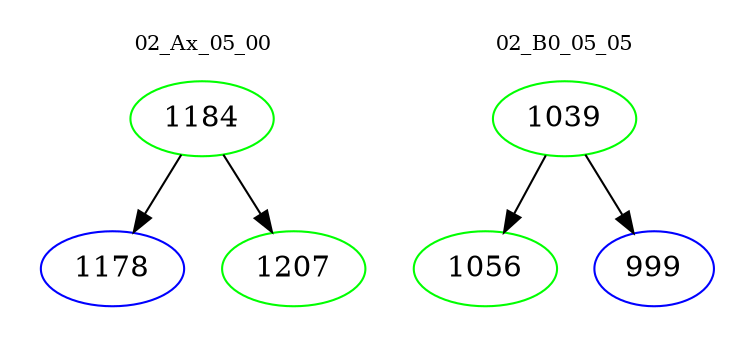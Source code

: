 digraph{
subgraph cluster_0 {
color = white
label = "02_Ax_05_00";
fontsize=10;
T0_1184 [label="1184", color="green"]
T0_1184 -> T0_1178 [color="black"]
T0_1178 [label="1178", color="blue"]
T0_1184 -> T0_1207 [color="black"]
T0_1207 [label="1207", color="green"]
}
subgraph cluster_1 {
color = white
label = "02_B0_05_05";
fontsize=10;
T1_1039 [label="1039", color="green"]
T1_1039 -> T1_1056 [color="black"]
T1_1056 [label="1056", color="green"]
T1_1039 -> T1_999 [color="black"]
T1_999 [label="999", color="blue"]
}
}
